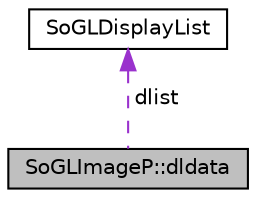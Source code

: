 digraph "SoGLImageP::dldata"
{
 // LATEX_PDF_SIZE
  edge [fontname="Helvetica",fontsize="10",labelfontname="Helvetica",labelfontsize="10"];
  node [fontname="Helvetica",fontsize="10",shape=record];
  Node1 [label="SoGLImageP::dldata",height=0.2,width=0.4,color="black", fillcolor="grey75", style="filled", fontcolor="black",tooltip=" "];
  Node2 -> Node1 [dir="back",color="darkorchid3",fontsize="10",style="dashed",label=" dlist" ,fontname="Helvetica"];
  Node2 [label="SoGLDisplayList",height=0.2,width=0.4,color="black", fillcolor="white", style="filled",URL="$classSoGLDisplayList.html",tooltip="The SoGLDisplayList class stores and manages OpenGL display lists."];
}
